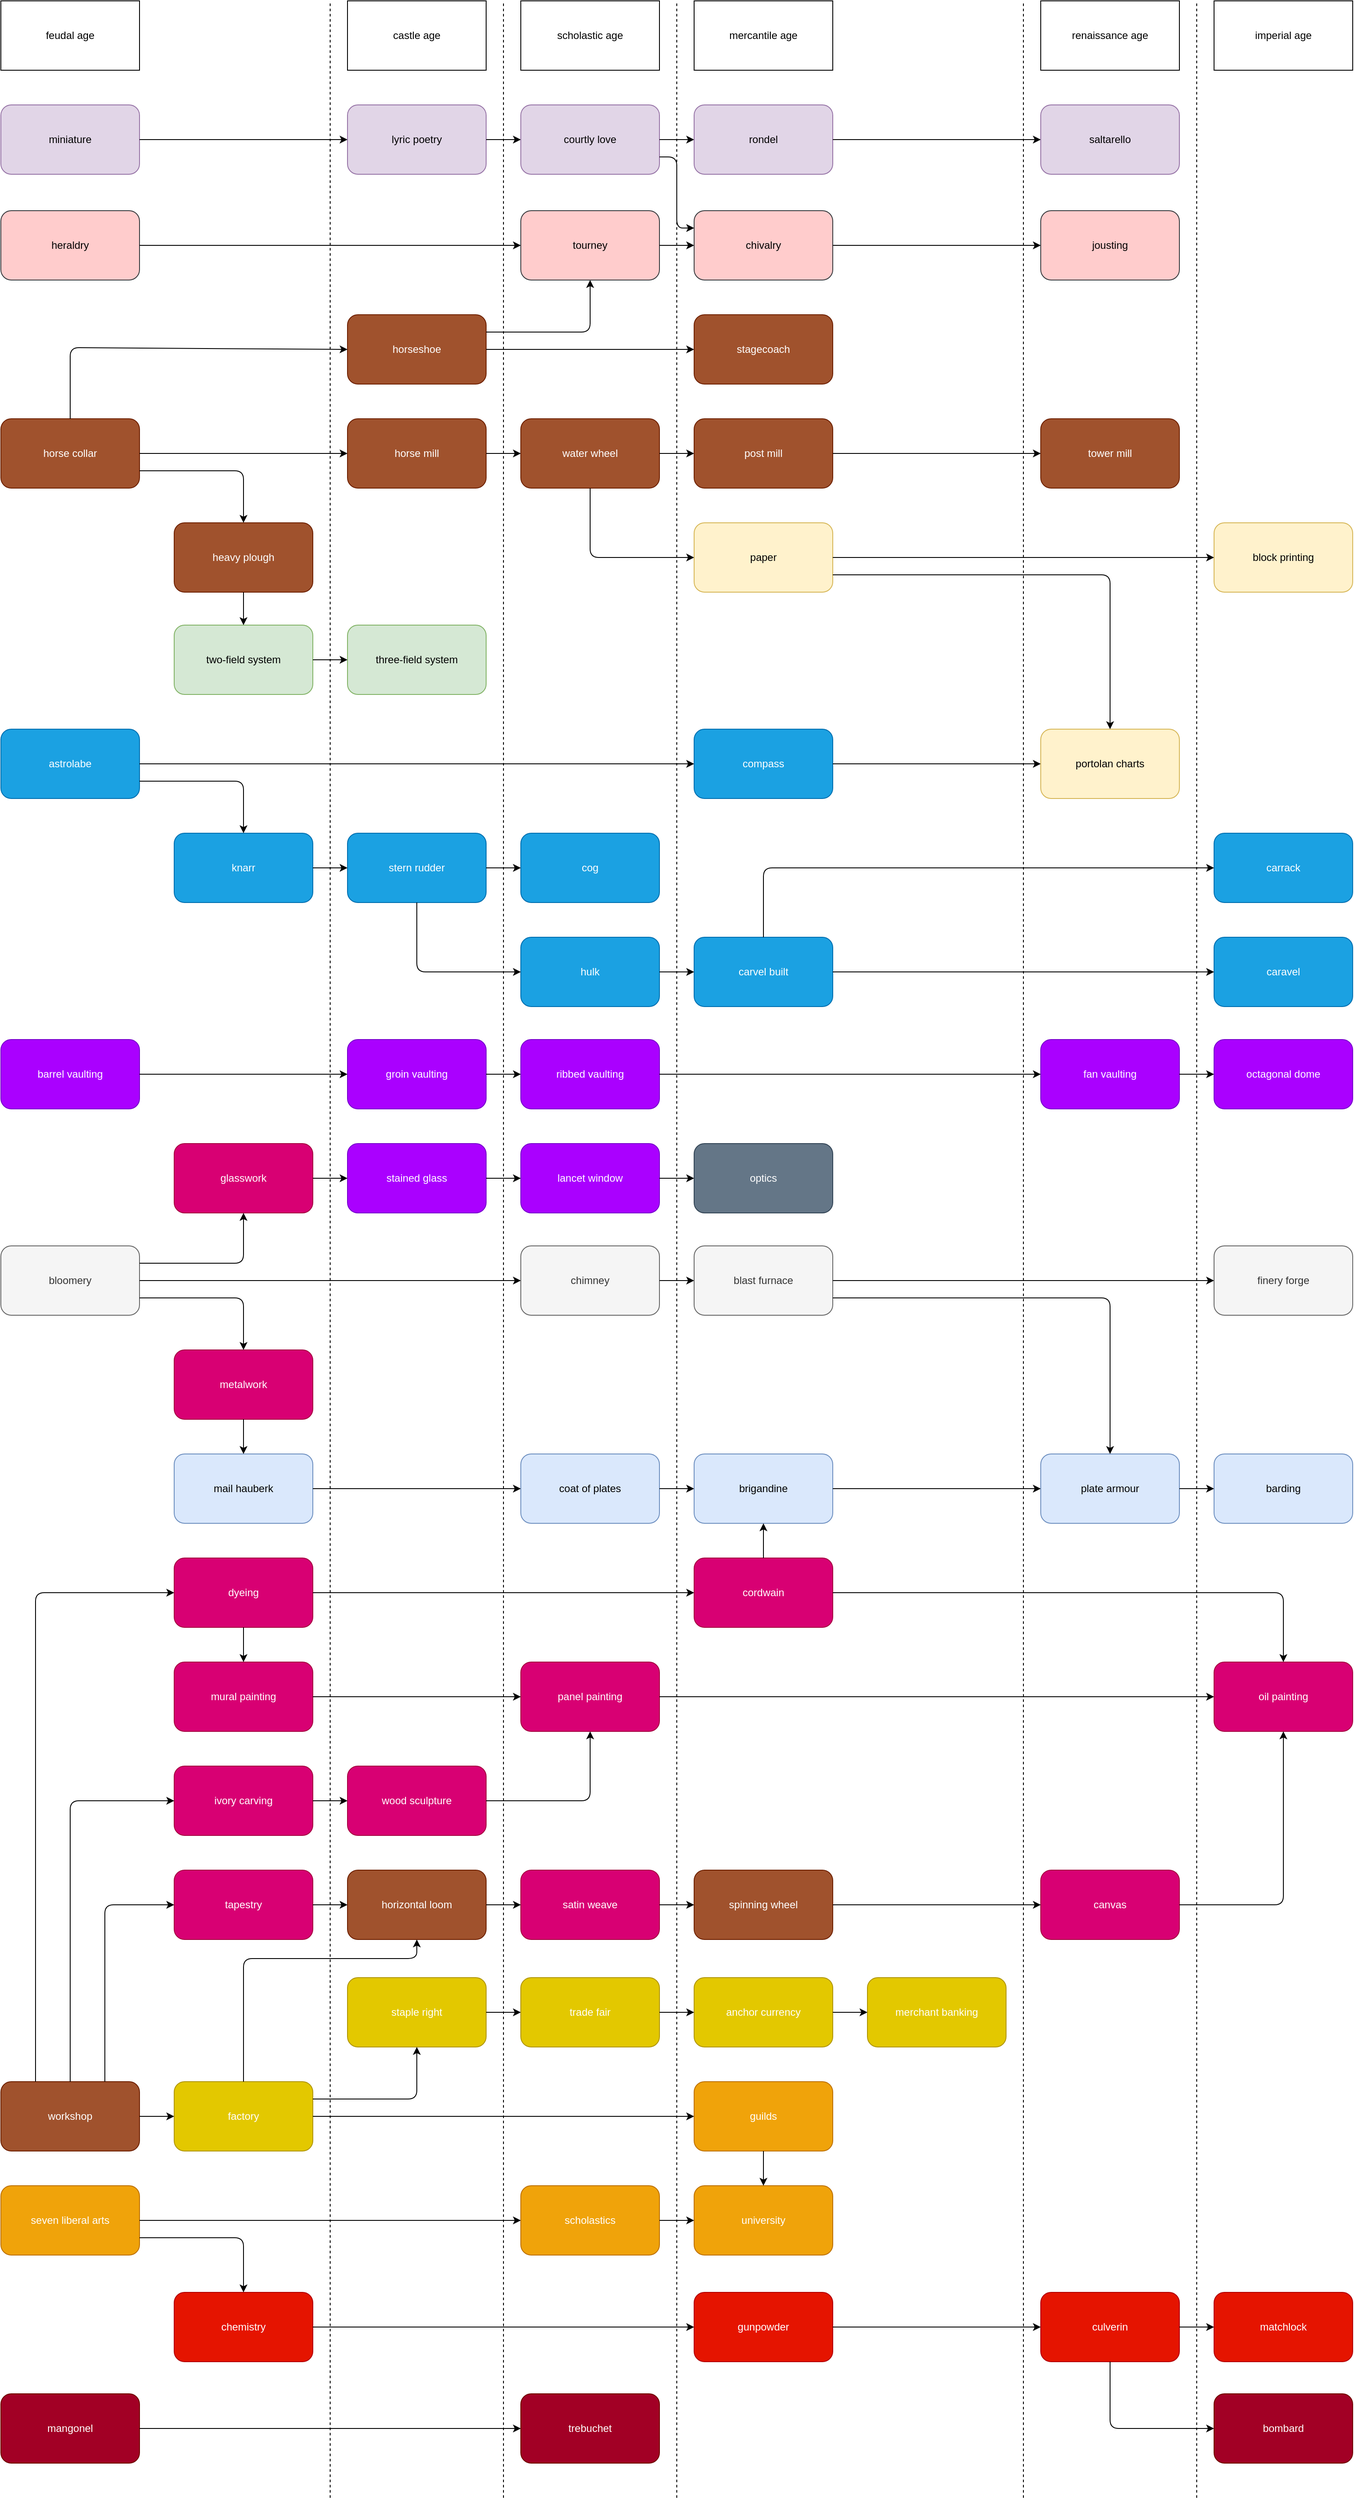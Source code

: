 <mxfile version="12.7.9" type="device"><diagram id="oLft6MuplgY4cZqa-gnh" name="Pagina-1"><mxGraphModel dx="2031" dy="1209" grid="1" gridSize="10" guides="1" tooltips="1" connect="1" arrows="1" fold="1" page="1" pageScale="1" pageWidth="827" pageHeight="1169" math="0" shadow="0"><root><mxCell id="0"/><mxCell id="1" parent="0"/><mxCell id="0_8eFzhI38emxkiz7Sxi-1" value="bloomery" style="rounded=1;whiteSpace=wrap;html=1;fillColor=#f5f5f5;strokeColor=#666666;fontColor=#333333;" parent="1" vertex="1"><mxGeometry x="40" y="1478" width="160" height="80" as="geometry"/></mxCell><mxCell id="0_8eFzhI38emxkiz7Sxi-3" value="chimney" style="rounded=1;whiteSpace=wrap;html=1;fillColor=#f5f5f5;strokeColor=#666666;fontColor=#333333;" parent="1" vertex="1"><mxGeometry x="640" y="1478" width="160" height="80" as="geometry"/></mxCell><mxCell id="0_8eFzhI38emxkiz7Sxi-4" value="blast furnace" style="rounded=1;whiteSpace=wrap;html=1;fillColor=#f5f5f5;strokeColor=#666666;fontColor=#333333;" parent="1" vertex="1"><mxGeometry x="840" y="1478" width="160" height="80" as="geometry"/></mxCell><mxCell id="0_8eFzhI38emxkiz7Sxi-5" value="mail hauberk&lt;br&gt;" style="rounded=1;whiteSpace=wrap;html=1;fillColor=#dae8fc;strokeColor=#6c8ebf;" parent="1" vertex="1"><mxGeometry x="240" y="1718" width="160" height="80" as="geometry"/></mxCell><mxCell id="0_8eFzhI38emxkiz7Sxi-7" value="coat of plates" style="rounded=1;whiteSpace=wrap;html=1;fillColor=#dae8fc;strokeColor=#6c8ebf;" parent="1" vertex="1"><mxGeometry x="640" y="1718" width="160" height="80" as="geometry"/></mxCell><mxCell id="0_8eFzhI38emxkiz7Sxi-8" value="brigandine" style="rounded=1;whiteSpace=wrap;html=1;fillColor=#dae8fc;strokeColor=#6c8ebf;" parent="1" vertex="1"><mxGeometry x="840" y="1718" width="160" height="80" as="geometry"/></mxCell><mxCell id="0_8eFzhI38emxkiz7Sxi-9" value="plate armour" style="rounded=1;whiteSpace=wrap;html=1;fillColor=#dae8fc;strokeColor=#6c8ebf;" parent="1" vertex="1"><mxGeometry x="1240" y="1718" width="160" height="80" as="geometry"/></mxCell><mxCell id="0_8eFzhI38emxkiz7Sxi-10" value="barding" style="rounded=1;whiteSpace=wrap;html=1;fillColor=#dae8fc;strokeColor=#6c8ebf;" parent="1" vertex="1"><mxGeometry x="1440" y="1718" width="160" height="80" as="geometry"/></mxCell><mxCell id="0_8eFzhI38emxkiz7Sxi-12" value="finery forge" style="rounded=1;whiteSpace=wrap;html=1;fillColor=#f5f5f5;strokeColor=#666666;fontColor=#333333;" parent="1" vertex="1"><mxGeometry x="1440" y="1478" width="160" height="80" as="geometry"/></mxCell><mxCell id="0_8eFzhI38emxkiz7Sxi-13" value="heavy plough" style="rounded=1;whiteSpace=wrap;html=1;fillColor=#a0522d;strokeColor=#6D1F00;fontColor=#ffffff;" parent="1" vertex="1"><mxGeometry x="240" y="644" width="160" height="80" as="geometry"/></mxCell><mxCell id="0_8eFzhI38emxkiz7Sxi-17" value="two-field system" style="rounded=1;whiteSpace=wrap;html=1;fillColor=#d5e8d4;strokeColor=#82b366;" parent="1" vertex="1"><mxGeometry x="240" y="762" width="160" height="80" as="geometry"/></mxCell><mxCell id="0_8eFzhI38emxkiz7Sxi-19" value="three-field system" style="rounded=1;whiteSpace=wrap;html=1;fillColor=#d5e8d4;strokeColor=#82b366;" parent="1" vertex="1"><mxGeometry x="440" y="762" width="160" height="80" as="geometry"/></mxCell><mxCell id="0_8eFzhI38emxkiz7Sxi-27" value="tourney" style="rounded=1;whiteSpace=wrap;html=1;fillColor=#ffcccc;strokeColor=#36393d;" parent="1" vertex="1"><mxGeometry x="640" y="284" width="160" height="80" as="geometry"/></mxCell><mxCell id="0_8eFzhI38emxkiz7Sxi-28" value="chivalry" style="rounded=1;whiteSpace=wrap;html=1;fillColor=#ffcccc;strokeColor=#36393d;" parent="1" vertex="1"><mxGeometry x="840" y="284" width="160" height="80" as="geometry"/></mxCell><mxCell id="0_8eFzhI38emxkiz7Sxi-29" value="horse collar" style="rounded=1;whiteSpace=wrap;html=1;fillColor=#a0522d;strokeColor=#6D1F00;fontColor=#ffffff;" parent="1" vertex="1"><mxGeometry x="40" y="524" width="160" height="80" as="geometry"/></mxCell><mxCell id="0_8eFzhI38emxkiz7Sxi-30" value="horseshoe" style="rounded=1;whiteSpace=wrap;html=1;fillColor=#a0522d;strokeColor=#6D1F00;fontColor=#ffffff;" parent="1" vertex="1"><mxGeometry x="440" y="404" width="160" height="80" as="geometry"/></mxCell><mxCell id="0_8eFzhI38emxkiz7Sxi-32" value="stagecoach" style="rounded=1;whiteSpace=wrap;html=1;fillColor=#a0522d;strokeColor=#6D1F00;fontColor=#ffffff;" parent="1" vertex="1"><mxGeometry x="840" y="404" width="160" height="80" as="geometry"/></mxCell><mxCell id="0_8eFzhI38emxkiz7Sxi-35" value="jousting" style="rounded=1;whiteSpace=wrap;html=1;fillColor=#ffcccc;strokeColor=#36393d;" parent="1" vertex="1"><mxGeometry x="1240" y="284" width="160" height="80" as="geometry"/></mxCell><mxCell id="0_8eFzhI38emxkiz7Sxi-40" value="paper" style="rounded=1;whiteSpace=wrap;html=1;fillColor=#fff2cc;strokeColor=#d6b656;" parent="1" vertex="1"><mxGeometry x="840" y="644" width="160" height="80" as="geometry"/></mxCell><mxCell id="0_8eFzhI38emxkiz7Sxi-42" value="horse mill" style="rounded=1;whiteSpace=wrap;html=1;fillColor=#a0522d;strokeColor=#6D1F00;fontColor=#ffffff;" parent="1" vertex="1"><mxGeometry x="440" y="524" width="160" height="80" as="geometry"/></mxCell><mxCell id="0_8eFzhI38emxkiz7Sxi-43" value="water wheel" style="rounded=1;whiteSpace=wrap;html=1;fillColor=#a0522d;strokeColor=#6D1F00;fontColor=#ffffff;" parent="1" vertex="1"><mxGeometry x="640" y="524" width="160" height="80" as="geometry"/></mxCell><mxCell id="0_8eFzhI38emxkiz7Sxi-44" value="post mill" style="rounded=1;whiteSpace=wrap;html=1;fillColor=#a0522d;strokeColor=#6D1F00;fontColor=#ffffff;" parent="1" vertex="1"><mxGeometry x="840" y="524" width="160" height="80" as="geometry"/></mxCell><mxCell id="0_8eFzhI38emxkiz7Sxi-45" value="tower mill" style="rounded=1;whiteSpace=wrap;html=1;fillColor=#a0522d;strokeColor=#6D1F00;fontColor=#ffffff;" parent="1" vertex="1"><mxGeometry x="1240" y="524" width="160" height="80" as="geometry"/></mxCell><mxCell id="0_8eFzhI38emxkiz7Sxi-48" value="block printing" style="rounded=1;whiteSpace=wrap;html=1;fillColor=#fff2cc;strokeColor=#d6b656;" parent="1" vertex="1"><mxGeometry x="1440" y="644" width="160" height="80" as="geometry"/></mxCell><mxCell id="0_8eFzhI38emxkiz7Sxi-49" value="knarr" style="rounded=1;whiteSpace=wrap;html=1;fillColor=#1ba1e2;strokeColor=#006EAF;fontColor=#ffffff;" parent="1" vertex="1"><mxGeometry x="240" y="1002" width="160" height="80" as="geometry"/></mxCell><mxCell id="0_8eFzhI38emxkiz7Sxi-50" value="stern rudder" style="rounded=1;whiteSpace=wrap;html=1;fillColor=#1ba1e2;strokeColor=#006EAF;fontColor=#ffffff;" parent="1" vertex="1"><mxGeometry x="440" y="1002" width="160" height="80" as="geometry"/></mxCell><mxCell id="0_8eFzhI38emxkiz7Sxi-51" value="cog" style="rounded=1;whiteSpace=wrap;html=1;fillColor=#1ba1e2;strokeColor=#006EAF;fontColor=#ffffff;" parent="1" vertex="1"><mxGeometry x="640" y="1002" width="160" height="80" as="geometry"/></mxCell><mxCell id="0_8eFzhI38emxkiz7Sxi-53" value="astrolabe" style="rounded=1;whiteSpace=wrap;html=1;fillColor=#1ba1e2;strokeColor=#006EAF;fontColor=#ffffff;" parent="1" vertex="1"><mxGeometry x="40" y="882" width="160" height="80" as="geometry"/></mxCell><mxCell id="0_8eFzhI38emxkiz7Sxi-56" value="compass" style="rounded=1;whiteSpace=wrap;html=1;fillColor=#1ba1e2;strokeColor=#006EAF;fontColor=#ffffff;" parent="1" vertex="1"><mxGeometry x="840" y="882" width="160" height="80" as="geometry"/></mxCell><mxCell id="0_8eFzhI38emxkiz7Sxi-57" value="portolan charts" style="rounded=1;whiteSpace=wrap;html=1;fillColor=#fff2cc;strokeColor=#d6b656;" parent="1" vertex="1"><mxGeometry x="1240" y="882" width="160" height="80" as="geometry"/></mxCell><mxCell id="0_8eFzhI38emxkiz7Sxi-60" value="carrack" style="rounded=1;whiteSpace=wrap;html=1;fillColor=#1ba1e2;strokeColor=#006EAF;fontColor=#ffffff;" parent="1" vertex="1"><mxGeometry x="1440" y="1002" width="160" height="80" as="geometry"/></mxCell><mxCell id="0_8eFzhI38emxkiz7Sxi-61" value="chemistry" style="rounded=1;whiteSpace=wrap;html=1;fillColor=#e51400;strokeColor=#B20000;fontColor=#ffffff;" parent="1" vertex="1"><mxGeometry x="240" y="2685" width="160" height="80" as="geometry"/></mxCell><mxCell id="0_8eFzhI38emxkiz7Sxi-64" value="gunpowder" style="rounded=1;whiteSpace=wrap;html=1;fillColor=#e51400;strokeColor=#B20000;fontColor=#ffffff;" parent="1" vertex="1"><mxGeometry x="840" y="2685" width="160" height="80" as="geometry"/></mxCell><mxCell id="0_8eFzhI38emxkiz7Sxi-67" value="hulk" style="rounded=1;whiteSpace=wrap;html=1;fillColor=#1ba1e2;strokeColor=#006EAF;fontColor=#ffffff;" parent="1" vertex="1"><mxGeometry x="640" y="1122" width="160" height="80" as="geometry"/></mxCell><mxCell id="0_8eFzhI38emxkiz7Sxi-68" value="carvel built" style="rounded=1;whiteSpace=wrap;html=1;fillColor=#1ba1e2;strokeColor=#006EAF;fontColor=#ffffff;" parent="1" vertex="1"><mxGeometry x="840" y="1122" width="160" height="80" as="geometry"/></mxCell><mxCell id="0_8eFzhI38emxkiz7Sxi-70" value="caravel" style="rounded=1;whiteSpace=wrap;html=1;fillColor=#1ba1e2;strokeColor=#006EAF;fontColor=#ffffff;" parent="1" vertex="1"><mxGeometry x="1440" y="1122" width="160" height="80" as="geometry"/></mxCell><mxCell id="0_8eFzhI38emxkiz7Sxi-71" value="culverin" style="rounded=1;whiteSpace=wrap;html=1;fillColor=#e51400;strokeColor=#B20000;fontColor=#ffffff;" parent="1" vertex="1"><mxGeometry x="1240" y="2685" width="160" height="80" as="geometry"/></mxCell><mxCell id="0_8eFzhI38emxkiz7Sxi-72" value="matchlock" style="rounded=1;whiteSpace=wrap;html=1;fillColor=#e51400;strokeColor=#B20000;fontColor=#ffffff;" parent="1" vertex="1"><mxGeometry x="1440" y="2685" width="160" height="80" as="geometry"/></mxCell><mxCell id="0_8eFzhI38emxkiz7Sxi-73" value="barrel vaulting" style="rounded=1;whiteSpace=wrap;html=1;fillColor=#aa00ff;strokeColor=#7700CC;fontColor=#ffffff;" parent="1" vertex="1"><mxGeometry x="40" y="1240" width="160" height="80" as="geometry"/></mxCell><mxCell id="0_8eFzhI38emxkiz7Sxi-74" value="groin vaulting" style="rounded=1;whiteSpace=wrap;html=1;fillColor=#aa00ff;strokeColor=#7700CC;fontColor=#ffffff;" parent="1" vertex="1"><mxGeometry x="440" y="1240" width="160" height="80" as="geometry"/></mxCell><mxCell id="0_8eFzhI38emxkiz7Sxi-75" value="ribbed vaulting" style="rounded=1;whiteSpace=wrap;html=1;fillColor=#aa00ff;strokeColor=#7700CC;fontColor=#ffffff;" parent="1" vertex="1"><mxGeometry x="640" y="1240" width="160" height="80" as="geometry"/></mxCell><mxCell id="0_8eFzhI38emxkiz7Sxi-77" value="mangonel" style="rounded=1;whiteSpace=wrap;html=1;fillColor=#a20025;strokeColor=#6F0000;fontColor=#ffffff;" parent="1" vertex="1"><mxGeometry x="40" y="2802" width="160" height="80" as="geometry"/></mxCell><mxCell id="0_8eFzhI38emxkiz7Sxi-79" value="trebuchet" style="rounded=1;whiteSpace=wrap;html=1;fillColor=#a20025;strokeColor=#6F0000;fontColor=#ffffff;" parent="1" vertex="1"><mxGeometry x="640" y="2802" width="160" height="80" as="geometry"/></mxCell><mxCell id="0_8eFzhI38emxkiz7Sxi-82" value="bombard" style="rounded=1;whiteSpace=wrap;html=1;fillColor=#a20025;strokeColor=#6F0000;fontColor=#ffffff;" parent="1" vertex="1"><mxGeometry x="1440" y="2802" width="160" height="80" as="geometry"/></mxCell><mxCell id="0_8eFzhI38emxkiz7Sxi-83" value="fan vaulting" style="rounded=1;whiteSpace=wrap;html=1;fillColor=#aa00ff;strokeColor=#7700CC;fontColor=#ffffff;" parent="1" vertex="1"><mxGeometry x="1240" y="1240" width="160" height="80" as="geometry"/></mxCell><mxCell id="0_8eFzhI38emxkiz7Sxi-84" value="octagonal dome" style="rounded=1;whiteSpace=wrap;html=1;fillColor=#aa00ff;strokeColor=#7700CC;fontColor=#ffffff;" parent="1" vertex="1"><mxGeometry x="1440" y="1240" width="160" height="80" as="geometry"/></mxCell><mxCell id="0_8eFzhI38emxkiz7Sxi-85" value="" style="endArrow=classic;html=1;entryX=0;entryY=0.5;entryDx=0;entryDy=0;" parent="1" source="0_8eFzhI38emxkiz7Sxi-4" target="0_8eFzhI38emxkiz7Sxi-12" edge="1"><mxGeometry width="50" height="50" relative="1" as="geometry"><mxPoint x="890" y="1678" as="sourcePoint"/><mxPoint x="940" y="1628" as="targetPoint"/></mxGeometry></mxCell><mxCell id="0_8eFzhI38emxkiz7Sxi-86" value="" style="endArrow=classic;html=1;entryX=0;entryY=0.5;entryDx=0;entryDy=0;exitX=1;exitY=0.5;exitDx=0;exitDy=0;" parent="1" source="0_8eFzhI38emxkiz7Sxi-3" target="0_8eFzhI38emxkiz7Sxi-4" edge="1"><mxGeometry width="50" height="50" relative="1" as="geometry"><mxPoint x="890" y="1678" as="sourcePoint"/><mxPoint x="940" y="1628" as="targetPoint"/></mxGeometry></mxCell><mxCell id="0_8eFzhI38emxkiz7Sxi-87" value="" style="endArrow=classic;html=1;entryX=0;entryY=0.5;entryDx=0;entryDy=0;exitX=1;exitY=0.5;exitDx=0;exitDy=0;" parent="1" source="0_8eFzhI38emxkiz7Sxi-1" target="0_8eFzhI38emxkiz7Sxi-3" edge="1"><mxGeometry width="50" height="50" relative="1" as="geometry"><mxPoint x="890" y="1678" as="sourcePoint"/><mxPoint x="940" y="1628" as="targetPoint"/></mxGeometry></mxCell><mxCell id="0_8eFzhI38emxkiz7Sxi-88" value="" style="endArrow=classic;html=1;entryX=0;entryY=0.5;entryDx=0;entryDy=0;exitX=1;exitY=0.5;exitDx=0;exitDy=0;" parent="1" source="0_8eFzhI38emxkiz7Sxi-5" target="0_8eFzhI38emxkiz7Sxi-7" edge="1"><mxGeometry width="50" height="50" relative="1" as="geometry"><mxPoint x="890" y="2038" as="sourcePoint"/><mxPoint x="940" y="1988" as="targetPoint"/></mxGeometry></mxCell><mxCell id="0_8eFzhI38emxkiz7Sxi-89" value="" style="endArrow=classic;html=1;entryX=0;entryY=0.5;entryDx=0;entryDy=0;exitX=1;exitY=0.5;exitDx=0;exitDy=0;" parent="1" source="0_8eFzhI38emxkiz7Sxi-7" target="0_8eFzhI38emxkiz7Sxi-8" edge="1"><mxGeometry width="50" height="50" relative="1" as="geometry"><mxPoint x="890" y="2038" as="sourcePoint"/><mxPoint x="940" y="1988" as="targetPoint"/></mxGeometry></mxCell><mxCell id="0_8eFzhI38emxkiz7Sxi-90" value="" style="endArrow=classic;html=1;entryX=0;entryY=0.5;entryDx=0;entryDy=0;exitX=1;exitY=0.5;exitDx=0;exitDy=0;" parent="1" source="0_8eFzhI38emxkiz7Sxi-8" target="0_8eFzhI38emxkiz7Sxi-9" edge="1"><mxGeometry width="50" height="50" relative="1" as="geometry"><mxPoint x="890" y="2038" as="sourcePoint"/><mxPoint x="940" y="1988" as="targetPoint"/></mxGeometry></mxCell><mxCell id="0_8eFzhI38emxkiz7Sxi-91" value="" style="endArrow=classic;html=1;entryX=0;entryY=0.5;entryDx=0;entryDy=0;exitX=1;exitY=0.5;exitDx=0;exitDy=0;" parent="1" source="0_8eFzhI38emxkiz7Sxi-9" target="0_8eFzhI38emxkiz7Sxi-10" edge="1"><mxGeometry width="50" height="50" relative="1" as="geometry"><mxPoint x="1090" y="2038" as="sourcePoint"/><mxPoint x="1140" y="1988" as="targetPoint"/></mxGeometry></mxCell><mxCell id="0_8eFzhI38emxkiz7Sxi-92" value="" style="endArrow=classic;html=1;entryX=0;entryY=0.5;entryDx=0;entryDy=0;exitX=1;exitY=0.5;exitDx=0;exitDy=0;" parent="1" source="0_8eFzhI38emxkiz7Sxi-30" target="0_8eFzhI38emxkiz7Sxi-32" edge="1"><mxGeometry width="50" height="50" relative="1" as="geometry"><mxPoint x="890" y="324" as="sourcePoint"/><mxPoint x="940" y="274" as="targetPoint"/></mxGeometry></mxCell><mxCell id="0_8eFzhI38emxkiz7Sxi-94" value="" style="endArrow=classic;html=1;entryX=0;entryY=0.5;entryDx=0;entryDy=0;exitX=1;exitY=0.5;exitDx=0;exitDy=0;" parent="1" source="0_8eFzhI38emxkiz7Sxi-17" target="0_8eFzhI38emxkiz7Sxi-19" edge="1"><mxGeometry width="50" height="50" relative="1" as="geometry"><mxPoint x="1060" y="834" as="sourcePoint"/><mxPoint x="1110" y="784" as="targetPoint"/></mxGeometry></mxCell><mxCell id="0_8eFzhI38emxkiz7Sxi-95" value="" style="endArrow=classic;html=1;entryX=0.5;entryY=0;entryDx=0;entryDy=0;exitX=0.5;exitY=1;exitDx=0;exitDy=0;" parent="1" source="0_8eFzhI38emxkiz7Sxi-13" target="0_8eFzhI38emxkiz7Sxi-17" edge="1"><mxGeometry width="50" height="50" relative="1" as="geometry"><mxPoint x="460" y="834" as="sourcePoint"/><mxPoint x="1110" y="784" as="targetPoint"/></mxGeometry></mxCell><mxCell id="0_8eFzhI38emxkiz7Sxi-97" value="" style="endArrow=classic;html=1;entryX=0;entryY=0.5;entryDx=0;entryDy=0;exitX=1;exitY=0.5;exitDx=0;exitDy=0;" parent="1" source="0_8eFzhI38emxkiz7Sxi-42" target="0_8eFzhI38emxkiz7Sxi-43" edge="1"><mxGeometry width="50" height="50" relative="1" as="geometry"><mxPoint x="890" y="424" as="sourcePoint"/><mxPoint x="940" y="374" as="targetPoint"/></mxGeometry></mxCell><mxCell id="0_8eFzhI38emxkiz7Sxi-100" value="" style="endArrow=classic;html=1;entryX=0;entryY=0.5;entryDx=0;entryDy=0;exitX=1;exitY=0.5;exitDx=0;exitDy=0;" parent="1" source="0_8eFzhI38emxkiz7Sxi-27" target="0_8eFzhI38emxkiz7Sxi-28" edge="1"><mxGeometry width="50" height="50" relative="1" as="geometry"><mxPoint x="890" y="624" as="sourcePoint"/><mxPoint x="940" y="574" as="targetPoint"/></mxGeometry></mxCell><mxCell id="0_8eFzhI38emxkiz7Sxi-101" value="" style="endArrow=classic;html=1;entryX=0;entryY=0.5;entryDx=0;entryDy=0;exitX=1;exitY=0.5;exitDx=0;exitDy=0;" parent="1" source="0_8eFzhI38emxkiz7Sxi-28" target="0_8eFzhI38emxkiz7Sxi-35" edge="1"><mxGeometry width="50" height="50" relative="1" as="geometry"><mxPoint x="890" y="624" as="sourcePoint"/><mxPoint x="940" y="574" as="targetPoint"/></mxGeometry></mxCell><mxCell id="0_8eFzhI38emxkiz7Sxi-103" value="" style="endArrow=classic;html=1;entryX=0;entryY=0.5;entryDx=0;entryDy=0;exitX=1;exitY=0.5;exitDx=0;exitDy=0;" parent="1" source="0_8eFzhI38emxkiz7Sxi-43" target="0_8eFzhI38emxkiz7Sxi-44" edge="1"><mxGeometry width="50" height="50" relative="1" as="geometry"><mxPoint x="890" y="724" as="sourcePoint"/><mxPoint x="940" y="674" as="targetPoint"/></mxGeometry></mxCell><mxCell id="0_8eFzhI38emxkiz7Sxi-104" value="" style="endArrow=classic;html=1;entryX=0;entryY=0.5;entryDx=0;entryDy=0;exitX=1;exitY=0.5;exitDx=0;exitDy=0;" parent="1" source="0_8eFzhI38emxkiz7Sxi-44" target="0_8eFzhI38emxkiz7Sxi-45" edge="1"><mxGeometry width="50" height="50" relative="1" as="geometry"><mxPoint x="890" y="724" as="sourcePoint"/><mxPoint x="940" y="674" as="targetPoint"/></mxGeometry></mxCell><mxCell id="0_8eFzhI38emxkiz7Sxi-105" value="" style="endArrow=classic;html=1;entryX=0;entryY=0.5;entryDx=0;entryDy=0;exitX=1;exitY=0.5;exitDx=0;exitDy=0;" parent="1" source="0_8eFzhI38emxkiz7Sxi-40" target="0_8eFzhI38emxkiz7Sxi-48" edge="1"><mxGeometry width="50" height="50" relative="1" as="geometry"><mxPoint x="890" y="724" as="sourcePoint"/><mxPoint x="1220" y="724" as="targetPoint"/></mxGeometry></mxCell><mxCell id="0_8eFzhI38emxkiz7Sxi-106" value="" style="endArrow=classic;html=1;entryX=0;entryY=0.5;entryDx=0;entryDy=0;exitX=0.5;exitY=1;exitDx=0;exitDy=0;" parent="1" source="0_8eFzhI38emxkiz7Sxi-43" target="0_8eFzhI38emxkiz7Sxi-40" edge="1"><mxGeometry width="50" height="50" relative="1" as="geometry"><mxPoint x="890" y="724" as="sourcePoint"/><mxPoint x="940" y="674" as="targetPoint"/><Array as="points"><mxPoint x="720" y="684"/></Array></mxGeometry></mxCell><mxCell id="0_8eFzhI38emxkiz7Sxi-107" value="" style="endArrow=classic;html=1;entryX=0;entryY=0.5;entryDx=0;entryDy=0;exitX=1;exitY=0.5;exitDx=0;exitDy=0;" parent="1" source="0_8eFzhI38emxkiz7Sxi-56" target="0_8eFzhI38emxkiz7Sxi-57" edge="1"><mxGeometry width="50" height="50" relative="1" as="geometry"><mxPoint x="890" y="842" as="sourcePoint"/><mxPoint x="940" y="792" as="targetPoint"/></mxGeometry></mxCell><mxCell id="0_8eFzhI38emxkiz7Sxi-108" value="" style="endArrow=classic;html=1;entryX=0;entryY=0.5;entryDx=0;entryDy=0;exitX=1;exitY=0.5;exitDx=0;exitDy=0;" parent="1" source="0_8eFzhI38emxkiz7Sxi-53" target="0_8eFzhI38emxkiz7Sxi-56" edge="1"><mxGeometry width="50" height="50" relative="1" as="geometry"><mxPoint x="890" y="842" as="sourcePoint"/><mxPoint x="940" y="792" as="targetPoint"/></mxGeometry></mxCell><mxCell id="0_8eFzhI38emxkiz7Sxi-109" value="" style="endArrow=classic;html=1;entryX=0;entryY=0.5;entryDx=0;entryDy=0;exitX=1;exitY=0.5;exitDx=0;exitDy=0;" parent="1" source="0_8eFzhI38emxkiz7Sxi-49" target="0_8eFzhI38emxkiz7Sxi-50" edge="1"><mxGeometry width="50" height="50" relative="1" as="geometry"><mxPoint x="890" y="1142" as="sourcePoint"/><mxPoint x="940" y="1092" as="targetPoint"/></mxGeometry></mxCell><mxCell id="0_8eFzhI38emxkiz7Sxi-110" value="" style="endArrow=classic;html=1;entryX=0;entryY=0.5;entryDx=0;entryDy=0;exitX=1;exitY=0.5;exitDx=0;exitDy=0;" parent="1" source="0_8eFzhI38emxkiz7Sxi-50" target="0_8eFzhI38emxkiz7Sxi-51" edge="1"><mxGeometry width="50" height="50" relative="1" as="geometry"><mxPoint x="890" y="1142" as="sourcePoint"/><mxPoint x="940" y="1092" as="targetPoint"/></mxGeometry></mxCell><mxCell id="0_8eFzhI38emxkiz7Sxi-111" value="" style="endArrow=classic;html=1;entryX=0;entryY=0.5;entryDx=0;entryDy=0;exitX=1;exitY=0.5;exitDx=0;exitDy=0;" parent="1" source="0_8eFzhI38emxkiz7Sxi-67" target="0_8eFzhI38emxkiz7Sxi-68" edge="1"><mxGeometry width="50" height="50" relative="1" as="geometry"><mxPoint x="890" y="1142" as="sourcePoint"/><mxPoint x="940" y="1092" as="targetPoint"/></mxGeometry></mxCell><mxCell id="0_8eFzhI38emxkiz7Sxi-112" value="" style="endArrow=classic;html=1;entryX=0;entryY=0.5;entryDx=0;entryDy=0;exitX=1;exitY=0.5;exitDx=0;exitDy=0;" parent="1" source="0_8eFzhI38emxkiz7Sxi-68" target="0_8eFzhI38emxkiz7Sxi-70" edge="1"><mxGeometry width="50" height="50" relative="1" as="geometry"><mxPoint x="890" y="1142" as="sourcePoint"/><mxPoint x="940" y="1092" as="targetPoint"/></mxGeometry></mxCell><mxCell id="0_8eFzhI38emxkiz7Sxi-113" value="" style="endArrow=classic;html=1;exitX=0.5;exitY=0;exitDx=0;exitDy=0;entryX=0;entryY=0.5;entryDx=0;entryDy=0;" parent="1" source="0_8eFzhI38emxkiz7Sxi-68" target="0_8eFzhI38emxkiz7Sxi-60" edge="1"><mxGeometry width="50" height="50" relative="1" as="geometry"><mxPoint x="890" y="1142" as="sourcePoint"/><mxPoint x="1220" y="1042" as="targetPoint"/><Array as="points"><mxPoint x="920" y="1042"/></Array></mxGeometry></mxCell><mxCell id="0_8eFzhI38emxkiz7Sxi-114" value="" style="endArrow=classic;html=1;exitX=0.5;exitY=1;exitDx=0;exitDy=0;entryX=0;entryY=0.5;entryDx=0;entryDy=0;" parent="1" source="0_8eFzhI38emxkiz7Sxi-50" target="0_8eFzhI38emxkiz7Sxi-67" edge="1"><mxGeometry width="50" height="50" relative="1" as="geometry"><mxPoint x="890" y="1142" as="sourcePoint"/><mxPoint x="940" y="1092" as="targetPoint"/><Array as="points"><mxPoint x="520" y="1162"/></Array></mxGeometry></mxCell><mxCell id="0_8eFzhI38emxkiz7Sxi-115" value="" style="endArrow=classic;html=1;entryX=0.5;entryY=0;entryDx=0;entryDy=0;exitX=1;exitY=0.75;exitDx=0;exitDy=0;" parent="1" source="0_8eFzhI38emxkiz7Sxi-40" target="0_8eFzhI38emxkiz7Sxi-57" edge="1"><mxGeometry width="50" height="50" relative="1" as="geometry"><mxPoint x="890" y="824" as="sourcePoint"/><mxPoint x="940" y="774" as="targetPoint"/><Array as="points"><mxPoint x="1320" y="704"/></Array></mxGeometry></mxCell><mxCell id="0_8eFzhI38emxkiz7Sxi-117" value="feudal age" style="rounded=0;whiteSpace=wrap;html=1;" parent="1" vertex="1"><mxGeometry x="40" y="42" width="160" height="80" as="geometry"/></mxCell><mxCell id="0_8eFzhI38emxkiz7Sxi-118" value="castle age" style="rounded=0;whiteSpace=wrap;html=1;" parent="1" vertex="1"><mxGeometry x="440" y="42" width="160" height="80" as="geometry"/></mxCell><mxCell id="0_8eFzhI38emxkiz7Sxi-119" value="scholastic age" style="rounded=0;whiteSpace=wrap;html=1;" parent="1" vertex="1"><mxGeometry x="640" y="42" width="160" height="80" as="geometry"/></mxCell><mxCell id="0_8eFzhI38emxkiz7Sxi-120" value="mercantile age" style="rounded=0;whiteSpace=wrap;html=1;" parent="1" vertex="1"><mxGeometry x="840" y="42" width="160" height="80" as="geometry"/></mxCell><mxCell id="0_8eFzhI38emxkiz7Sxi-121" value="renaissance age" style="rounded=0;whiteSpace=wrap;html=1;" parent="1" vertex="1"><mxGeometry x="1240" y="42" width="160" height="80" as="geometry"/></mxCell><mxCell id="0_8eFzhI38emxkiz7Sxi-122" value="imperial age" style="rounded=0;whiteSpace=wrap;html=1;" parent="1" vertex="1"><mxGeometry x="1440" y="42" width="160" height="80" as="geometry"/></mxCell><mxCell id="0_8eFzhI38emxkiz7Sxi-123" value="glasswork" style="rounded=1;whiteSpace=wrap;html=1;fillColor=#d80073;strokeColor=#A50040;fontColor=#ffffff;" parent="1" vertex="1"><mxGeometry x="240" y="1360" width="160" height="80" as="geometry"/></mxCell><mxCell id="0_8eFzhI38emxkiz7Sxi-124" value="stained glass" style="rounded=1;whiteSpace=wrap;html=1;fillColor=#aa00ff;strokeColor=#7700CC;fontColor=#ffffff;" parent="1" vertex="1"><mxGeometry x="440" y="1360" width="160" height="80" as="geometry"/></mxCell><mxCell id="0_8eFzhI38emxkiz7Sxi-125" value="lancet window" style="rounded=1;whiteSpace=wrap;html=1;fillColor=#aa00ff;strokeColor=#7700CC;fontColor=#ffffff;" parent="1" vertex="1"><mxGeometry x="640" y="1360" width="160" height="80" as="geometry"/></mxCell><mxCell id="0_8eFzhI38emxkiz7Sxi-126" value="optics" style="rounded=1;whiteSpace=wrap;html=1;fillColor=#647687;strokeColor=#314354;fontColor=#ffffff;" parent="1" vertex="1"><mxGeometry x="840" y="1360" width="160" height="80" as="geometry"/></mxCell><mxCell id="0_8eFzhI38emxkiz7Sxi-129" value="miniature" style="rounded=1;whiteSpace=wrap;html=1;fillColor=#e1d5e7;strokeColor=#9673a6;" parent="1" vertex="1"><mxGeometry x="40" y="162" width="160" height="80" as="geometry"/></mxCell><mxCell id="0_8eFzhI38emxkiz7Sxi-130" value="lyric poetry" style="rounded=1;whiteSpace=wrap;html=1;fillColor=#e1d5e7;strokeColor=#9673a6;" parent="1" vertex="1"><mxGeometry x="440" y="162" width="160" height="80" as="geometry"/></mxCell><mxCell id="0_8eFzhI38emxkiz7Sxi-131" value="courtly love" style="rounded=1;whiteSpace=wrap;html=1;fillColor=#e1d5e7;strokeColor=#9673a6;" parent="1" vertex="1"><mxGeometry x="640" y="162" width="160" height="80" as="geometry"/></mxCell><mxCell id="0_8eFzhI38emxkiz7Sxi-132" value="rondel" style="rounded=1;whiteSpace=wrap;html=1;fillColor=#e1d5e7;strokeColor=#9673a6;" parent="1" vertex="1"><mxGeometry x="840" y="162" width="160" height="80" as="geometry"/></mxCell><mxCell id="0_8eFzhI38emxkiz7Sxi-133" value="metalwork" style="rounded=1;whiteSpace=wrap;html=1;fillColor=#d80073;strokeColor=#A50040;fontColor=#ffffff;" parent="1" vertex="1"><mxGeometry x="240" y="1598" width="160" height="80" as="geometry"/></mxCell><mxCell id="0_8eFzhI38emxkiz7Sxi-139" value="saltarello" style="rounded=1;whiteSpace=wrap;html=1;fillColor=#e1d5e7;strokeColor=#9673a6;" parent="1" vertex="1"><mxGeometry x="1240" y="162" width="160" height="80" as="geometry"/></mxCell><mxCell id="0_8eFzhI38emxkiz7Sxi-141" value="ivory carving" style="rounded=1;whiteSpace=wrap;html=1;fillColor=#d80073;strokeColor=#A50040;fontColor=#ffffff;" parent="1" vertex="1"><mxGeometry x="240" y="2078" width="160" height="80" as="geometry"/></mxCell><mxCell id="0_8eFzhI38emxkiz7Sxi-142" value="wood sculpture" style="rounded=1;whiteSpace=wrap;html=1;fillColor=#d80073;strokeColor=#A50040;fontColor=#ffffff;" parent="1" vertex="1"><mxGeometry x="440" y="2078" width="160" height="80" as="geometry"/></mxCell><mxCell id="0_8eFzhI38emxkiz7Sxi-147" value="tapestry" style="rounded=1;whiteSpace=wrap;html=1;fillColor=#d80073;strokeColor=#A50040;fontColor=#ffffff;" parent="1" vertex="1"><mxGeometry x="240" y="2198" width="160" height="80" as="geometry"/></mxCell><mxCell id="0_8eFzhI38emxkiz7Sxi-148" value="horizontal loom" style="rounded=1;whiteSpace=wrap;html=1;fillColor=#a0522d;strokeColor=#6D1F00;fontColor=#ffffff;" parent="1" vertex="1"><mxGeometry x="440" y="2198" width="160" height="80" as="geometry"/></mxCell><mxCell id="0_8eFzhI38emxkiz7Sxi-149" value="satin weave" style="rounded=1;whiteSpace=wrap;html=1;fillColor=#d80073;strokeColor=#A50040;fontColor=#ffffff;" parent="1" vertex="1"><mxGeometry x="640" y="2198" width="160" height="80" as="geometry"/></mxCell><mxCell id="0_8eFzhI38emxkiz7Sxi-150" value="spinning wheel" style="rounded=1;whiteSpace=wrap;html=1;fillColor=#a0522d;strokeColor=#6D1F00;fontColor=#ffffff;" parent="1" vertex="1"><mxGeometry x="840" y="2198" width="160" height="80" as="geometry"/></mxCell><mxCell id="0_8eFzhI38emxkiz7Sxi-151" value="mural painting" style="rounded=1;whiteSpace=wrap;html=1;fillColor=#d80073;strokeColor=#A50040;fontColor=#ffffff;" parent="1" vertex="1"><mxGeometry x="240" y="1958" width="160" height="80" as="geometry"/></mxCell><mxCell id="0_8eFzhI38emxkiz7Sxi-153" value="panel painting" style="rounded=1;whiteSpace=wrap;html=1;fillColor=#d80073;strokeColor=#A50040;fontColor=#ffffff;" parent="1" vertex="1"><mxGeometry x="640" y="1958" width="160" height="80" as="geometry"/></mxCell><mxCell id="0_8eFzhI38emxkiz7Sxi-155" value="cordwain" style="rounded=1;whiteSpace=wrap;html=1;fillColor=#d80073;strokeColor=#A50040;fontColor=#ffffff;" parent="1" vertex="1"><mxGeometry x="840" y="1838" width="160" height="80" as="geometry"/></mxCell><mxCell id="0_8eFzhI38emxkiz7Sxi-156" value="oil painting" style="rounded=1;whiteSpace=wrap;html=1;fillColor=#d80073;strokeColor=#A50040;fontColor=#ffffff;" parent="1" vertex="1"><mxGeometry x="1440" y="1958" width="160" height="80" as="geometry"/></mxCell><mxCell id="0_8eFzhI38emxkiz7Sxi-157" value="canvas" style="rounded=1;whiteSpace=wrap;html=1;fillColor=#d80073;strokeColor=#A50040;fontColor=#ffffff;" parent="1" vertex="1"><mxGeometry x="1240" y="2198" width="160" height="80" as="geometry"/></mxCell><mxCell id="0_8eFzhI38emxkiz7Sxi-159" value="" style="endArrow=classic;html=1;entryX=0;entryY=0.5;entryDx=0;entryDy=0;exitX=1;exitY=0.5;exitDx=0;exitDy=0;" parent="1" source="0_8eFzhI38emxkiz7Sxi-61" target="0_8eFzhI38emxkiz7Sxi-64" edge="1"><mxGeometry width="50" height="50" relative="1" as="geometry"><mxPoint x="810" y="2885" as="sourcePoint"/><mxPoint x="860" y="2835" as="targetPoint"/></mxGeometry></mxCell><mxCell id="0_8eFzhI38emxkiz7Sxi-160" value="" style="endArrow=classic;html=1;entryX=0;entryY=0.5;entryDx=0;entryDy=0;exitX=1;exitY=0.5;exitDx=0;exitDy=0;" parent="1" source="0_8eFzhI38emxkiz7Sxi-77" target="0_8eFzhI38emxkiz7Sxi-79" edge="1"><mxGeometry width="50" height="50" relative="1" as="geometry"><mxPoint x="810" y="3122" as="sourcePoint"/><mxPoint x="860" y="3072" as="targetPoint"/></mxGeometry></mxCell><mxCell id="0_8eFzhI38emxkiz7Sxi-161" value="" style="endArrow=classic;html=1;entryX=0;entryY=0.5;entryDx=0;entryDy=0;exitX=1;exitY=0.5;exitDx=0;exitDy=0;" parent="1" source="0_8eFzhI38emxkiz7Sxi-64" target="0_8eFzhI38emxkiz7Sxi-71" edge="1"><mxGeometry width="50" height="50" relative="1" as="geometry"><mxPoint x="810" y="2885" as="sourcePoint"/><mxPoint x="860" y="2835" as="targetPoint"/></mxGeometry></mxCell><mxCell id="0_8eFzhI38emxkiz7Sxi-162" value="" style="endArrow=classic;html=1;entryX=0;entryY=0.5;entryDx=0;entryDy=0;exitX=1;exitY=0.5;exitDx=0;exitDy=0;" parent="1" source="0_8eFzhI38emxkiz7Sxi-71" target="0_8eFzhI38emxkiz7Sxi-72" edge="1"><mxGeometry width="50" height="50" relative="1" as="geometry"><mxPoint x="1010" y="2885" as="sourcePoint"/><mxPoint x="1060" y="2835" as="targetPoint"/></mxGeometry></mxCell><mxCell id="0_8eFzhI38emxkiz7Sxi-164" value="" style="endArrow=classic;html=1;entryX=0;entryY=0.5;entryDx=0;entryDy=0;exitX=1;exitY=0.5;exitDx=0;exitDy=0;" parent="1" source="0_8eFzhI38emxkiz7Sxi-83" target="0_8eFzhI38emxkiz7Sxi-84" edge="1"><mxGeometry width="50" height="50" relative="1" as="geometry"><mxPoint x="1010" y="1400" as="sourcePoint"/><mxPoint x="1060" y="1350" as="targetPoint"/></mxGeometry></mxCell><mxCell id="0_8eFzhI38emxkiz7Sxi-165" value="" style="endArrow=classic;html=1;entryX=0;entryY=0.5;entryDx=0;entryDy=0;exitX=1;exitY=0.5;exitDx=0;exitDy=0;" parent="1" source="0_8eFzhI38emxkiz7Sxi-75" target="0_8eFzhI38emxkiz7Sxi-83" edge="1"><mxGeometry width="50" height="50" relative="1" as="geometry"><mxPoint x="810" y="1400" as="sourcePoint"/><mxPoint x="1020" y="1290" as="targetPoint"/></mxGeometry></mxCell><mxCell id="0_8eFzhI38emxkiz7Sxi-166" value="" style="endArrow=classic;html=1;entryX=0;entryY=0.5;entryDx=0;entryDy=0;exitX=1;exitY=0.5;exitDx=0;exitDy=0;" parent="1" source="0_8eFzhI38emxkiz7Sxi-74" target="0_8eFzhI38emxkiz7Sxi-75" edge="1"><mxGeometry width="50" height="50" relative="1" as="geometry"><mxPoint x="810" y="1400" as="sourcePoint"/><mxPoint x="860" y="1350" as="targetPoint"/></mxGeometry></mxCell><mxCell id="0_8eFzhI38emxkiz7Sxi-168" value="" style="endArrow=classic;html=1;entryX=0;entryY=0.5;entryDx=0;entryDy=0;exitX=1;exitY=0.5;exitDx=0;exitDy=0;" parent="1" source="0_8eFzhI38emxkiz7Sxi-73" target="0_8eFzhI38emxkiz7Sxi-74" edge="1"><mxGeometry width="50" height="50" relative="1" as="geometry"><mxPoint x="810" y="1400" as="sourcePoint"/><mxPoint x="860" y="1350" as="targetPoint"/></mxGeometry></mxCell><mxCell id="0_8eFzhI38emxkiz7Sxi-169" value="" style="endArrow=classic;html=1;entryX=0;entryY=0.5;entryDx=0;entryDy=0;exitX=1;exitY=0.5;exitDx=0;exitDy=0;" parent="1" source="0_8eFzhI38emxkiz7Sxi-125" target="0_8eFzhI38emxkiz7Sxi-126" edge="1"><mxGeometry width="50" height="50" relative="1" as="geometry"><mxPoint x="810" y="1600" as="sourcePoint"/><mxPoint x="860" y="1550" as="targetPoint"/></mxGeometry></mxCell><mxCell id="0_8eFzhI38emxkiz7Sxi-170" value="" style="endArrow=classic;html=1;entryX=0;entryY=0.5;entryDx=0;entryDy=0;exitX=1;exitY=0.5;exitDx=0;exitDy=0;" parent="1" source="0_8eFzhI38emxkiz7Sxi-124" target="0_8eFzhI38emxkiz7Sxi-125" edge="1"><mxGeometry width="50" height="50" relative="1" as="geometry"><mxPoint x="810" y="1600" as="sourcePoint"/><mxPoint x="860" y="1550" as="targetPoint"/></mxGeometry></mxCell><mxCell id="0_8eFzhI38emxkiz7Sxi-171" value="" style="endArrow=classic;html=1;entryX=0;entryY=0.5;entryDx=0;entryDy=0;exitX=1;exitY=0.5;exitDx=0;exitDy=0;" parent="1" source="0_8eFzhI38emxkiz7Sxi-123" target="0_8eFzhI38emxkiz7Sxi-124" edge="1"><mxGeometry width="50" height="50" relative="1" as="geometry"><mxPoint x="810" y="1600" as="sourcePoint"/><mxPoint x="860" y="1550" as="targetPoint"/></mxGeometry></mxCell><mxCell id="0_8eFzhI38emxkiz7Sxi-172" value="" style="endArrow=classic;html=1;entryX=0;entryY=0.5;entryDx=0;entryDy=0;exitX=1;exitY=0.5;exitDx=0;exitDy=0;" parent="1" source="0_8eFzhI38emxkiz7Sxi-132" target="0_8eFzhI38emxkiz7Sxi-139" edge="1"><mxGeometry width="50" height="50" relative="1" as="geometry"><mxPoint x="810" y="262" as="sourcePoint"/><mxPoint x="860" y="212" as="targetPoint"/></mxGeometry></mxCell><mxCell id="0_8eFzhI38emxkiz7Sxi-173" value="" style="endArrow=classic;html=1;entryX=0;entryY=0.5;entryDx=0;entryDy=0;exitX=1;exitY=0.5;exitDx=0;exitDy=0;" parent="1" source="0_8eFzhI38emxkiz7Sxi-131" target="0_8eFzhI38emxkiz7Sxi-132" edge="1"><mxGeometry width="50" height="50" relative="1" as="geometry"><mxPoint x="810" y="262" as="sourcePoint"/><mxPoint x="860" y="212" as="targetPoint"/></mxGeometry></mxCell><mxCell id="0_8eFzhI38emxkiz7Sxi-174" value="" style="endArrow=classic;html=1;entryX=0;entryY=0.5;entryDx=0;entryDy=0;exitX=1;exitY=0.5;exitDx=0;exitDy=0;" parent="1" source="0_8eFzhI38emxkiz7Sxi-130" target="0_8eFzhI38emxkiz7Sxi-131" edge="1"><mxGeometry width="50" height="50" relative="1" as="geometry"><mxPoint x="810" y="262" as="sourcePoint"/><mxPoint x="860" y="212" as="targetPoint"/></mxGeometry></mxCell><mxCell id="0_8eFzhI38emxkiz7Sxi-175" value="" style="endArrow=classic;html=1;entryX=0;entryY=0.5;entryDx=0;entryDy=0;exitX=1;exitY=0.5;exitDx=0;exitDy=0;" parent="1" source="0_8eFzhI38emxkiz7Sxi-129" target="0_8eFzhI38emxkiz7Sxi-130" edge="1"><mxGeometry width="50" height="50" relative="1" as="geometry"><mxPoint x="810" y="262" as="sourcePoint"/><mxPoint x="860" y="212" as="targetPoint"/></mxGeometry></mxCell><mxCell id="0_8eFzhI38emxkiz7Sxi-176" value="seven liberal arts" style="rounded=1;whiteSpace=wrap;html=1;fillColor=#f0a30a;strokeColor=#BD7000;fontColor=#ffffff;" parent="1" vertex="1"><mxGeometry x="40" y="2562" width="160" height="80" as="geometry"/></mxCell><mxCell id="0_8eFzhI38emxkiz7Sxi-178" value="university" style="rounded=1;whiteSpace=wrap;html=1;fillColor=#f0a30a;strokeColor=#BD7000;fontColor=#ffffff;" parent="1" vertex="1"><mxGeometry x="840" y="2562" width="160" height="80" as="geometry"/></mxCell><mxCell id="0_8eFzhI38emxkiz7Sxi-179" value="scholastics" style="rounded=1;whiteSpace=wrap;html=1;fillColor=#f0a30a;strokeColor=#BD7000;fontColor=#ffffff;" parent="1" vertex="1"><mxGeometry x="640" y="2562" width="160" height="80" as="geometry"/></mxCell><mxCell id="0_8eFzhI38emxkiz7Sxi-183" value="factory" style="rounded=1;whiteSpace=wrap;html=1;fillColor=#e3c800;strokeColor=#B09500;fontColor=#ffffff;" parent="1" vertex="1"><mxGeometry x="240" y="2442" width="160" height="80" as="geometry"/></mxCell><mxCell id="0_8eFzhI38emxkiz7Sxi-184" value="guilds" style="rounded=1;whiteSpace=wrap;html=1;fillColor=#f0a30a;strokeColor=#BD7000;fontColor=#ffffff;" parent="1" vertex="1"><mxGeometry x="840" y="2442" width="160" height="80" as="geometry"/></mxCell><mxCell id="0_8eFzhI38emxkiz7Sxi-188" value="staple right" style="rounded=1;whiteSpace=wrap;html=1;fillColor=#e3c800;strokeColor=#B09500;fontColor=#ffffff;" parent="1" vertex="1"><mxGeometry x="440" y="2322" width="160" height="80" as="geometry"/></mxCell><mxCell id="0_8eFzhI38emxkiz7Sxi-189" value="trade fair" style="rounded=1;whiteSpace=wrap;html=1;fillColor=#e3c800;strokeColor=#B09500;fontColor=#ffffff;" parent="1" vertex="1"><mxGeometry x="640" y="2322" width="160" height="80" as="geometry"/></mxCell><mxCell id="0_8eFzhI38emxkiz7Sxi-191" value="anchor currency" style="rounded=1;whiteSpace=wrap;html=1;fillColor=#e3c800;strokeColor=#B09500;fontColor=#ffffff;" parent="1" vertex="1"><mxGeometry x="840" y="2322" width="160" height="80" as="geometry"/></mxCell><mxCell id="0_8eFzhI38emxkiz7Sxi-192" value="merchant banking" style="rounded=1;whiteSpace=wrap;html=1;fillColor=#e3c800;strokeColor=#B09500;fontColor=#ffffff;" parent="1" vertex="1"><mxGeometry x="1040" y="2322" width="160" height="80" as="geometry"/></mxCell><mxCell id="0_8eFzhI38emxkiz7Sxi-194" value="" style="endArrow=classic;html=1;entryX=0;entryY=0.5;entryDx=0;entryDy=0;exitX=1;exitY=0.5;exitDx=0;exitDy=0;" parent="1" source="0_8eFzhI38emxkiz7Sxi-150" target="0_8eFzhI38emxkiz7Sxi-157" edge="1"><mxGeometry width="50" height="50" relative="1" as="geometry"><mxPoint x="810" y="2238" as="sourcePoint"/><mxPoint x="860" y="2188" as="targetPoint"/></mxGeometry></mxCell><mxCell id="0_8eFzhI38emxkiz7Sxi-195" value="" style="endArrow=classic;html=1;entryX=0;entryY=0.5;entryDx=0;entryDy=0;exitX=1;exitY=0.5;exitDx=0;exitDy=0;" parent="1" source="0_8eFzhI38emxkiz7Sxi-149" target="0_8eFzhI38emxkiz7Sxi-150" edge="1"><mxGeometry width="50" height="50" relative="1" as="geometry"><mxPoint x="810" y="2238" as="sourcePoint"/><mxPoint x="860" y="2188" as="targetPoint"/></mxGeometry></mxCell><mxCell id="0_8eFzhI38emxkiz7Sxi-196" value="" style="endArrow=classic;html=1;entryX=0;entryY=0.5;entryDx=0;entryDy=0;exitX=1;exitY=0.5;exitDx=0;exitDy=0;" parent="1" source="0_8eFzhI38emxkiz7Sxi-148" target="0_8eFzhI38emxkiz7Sxi-149" edge="1"><mxGeometry width="50" height="50" relative="1" as="geometry"><mxPoint x="810" y="2238" as="sourcePoint"/><mxPoint x="860" y="2188" as="targetPoint"/></mxGeometry></mxCell><mxCell id="0_8eFzhI38emxkiz7Sxi-197" value="" style="endArrow=classic;html=1;entryX=0;entryY=0.5;entryDx=0;entryDy=0;exitX=1;exitY=0.5;exitDx=0;exitDy=0;" parent="1" source="0_8eFzhI38emxkiz7Sxi-147" target="0_8eFzhI38emxkiz7Sxi-148" edge="1"><mxGeometry width="50" height="50" relative="1" as="geometry"><mxPoint x="810" y="2238" as="sourcePoint"/><mxPoint x="860" y="2188" as="targetPoint"/></mxGeometry></mxCell><mxCell id="0_8eFzhI38emxkiz7Sxi-198" value="" style="endArrow=classic;html=1;entryX=0;entryY=0.5;entryDx=0;entryDy=0;exitX=1;exitY=0.5;exitDx=0;exitDy=0;" parent="1" source="0_8eFzhI38emxkiz7Sxi-151" target="0_8eFzhI38emxkiz7Sxi-153" edge="1"><mxGeometry width="50" height="50" relative="1" as="geometry"><mxPoint x="810" y="2118" as="sourcePoint"/><mxPoint x="860" y="2068" as="targetPoint"/></mxGeometry></mxCell><mxCell id="0_8eFzhI38emxkiz7Sxi-199" value="" style="endArrow=classic;html=1;exitX=1;exitY=0.5;exitDx=0;exitDy=0;entryX=0;entryY=0.5;entryDx=0;entryDy=0;" parent="1" source="0_8eFzhI38emxkiz7Sxi-153" target="0_8eFzhI38emxkiz7Sxi-156" edge="1"><mxGeometry width="50" height="50" relative="1" as="geometry"><mxPoint x="810" y="2118" as="sourcePoint"/><mxPoint x="1010" y="1998" as="targetPoint"/></mxGeometry></mxCell><mxCell id="0_8eFzhI38emxkiz7Sxi-200" value="" style="endArrow=classic;html=1;entryX=0.5;entryY=0;entryDx=0;entryDy=0;exitX=1;exitY=0.5;exitDx=0;exitDy=0;" parent="1" source="0_8eFzhI38emxkiz7Sxi-155" target="0_8eFzhI38emxkiz7Sxi-156" edge="1"><mxGeometry width="50" height="50" relative="1" as="geometry"><mxPoint x="810" y="2118" as="sourcePoint"/><mxPoint x="860" y="2068" as="targetPoint"/><Array as="points"><mxPoint x="1520" y="1878"/></Array></mxGeometry></mxCell><mxCell id="0_8eFzhI38emxkiz7Sxi-201" value="" style="endArrow=classic;html=1;entryX=0.5;entryY=1;entryDx=0;entryDy=0;exitX=1;exitY=0.5;exitDx=0;exitDy=0;" parent="1" source="0_8eFzhI38emxkiz7Sxi-157" target="0_8eFzhI38emxkiz7Sxi-156" edge="1"><mxGeometry width="50" height="50" relative="1" as="geometry"><mxPoint x="1010" y="2118" as="sourcePoint"/><mxPoint x="1060" y="2068" as="targetPoint"/><Array as="points"><mxPoint x="1520" y="2238"/></Array></mxGeometry></mxCell><mxCell id="0_8eFzhI38emxkiz7Sxi-202" value="" style="endArrow=classic;html=1;entryX=0;entryY=0.5;entryDx=0;entryDy=0;exitX=1;exitY=0.5;exitDx=0;exitDy=0;" parent="1" source="0_8eFzhI38emxkiz7Sxi-141" target="0_8eFzhI38emxkiz7Sxi-142" edge="1"><mxGeometry width="50" height="50" relative="1" as="geometry"><mxPoint x="810" y="2358" as="sourcePoint"/><mxPoint x="860" y="2308" as="targetPoint"/></mxGeometry></mxCell><mxCell id="0_8eFzhI38emxkiz7Sxi-204" value="" style="endArrow=classic;html=1;entryX=0;entryY=0.5;entryDx=0;entryDy=0;exitX=1;exitY=0.5;exitDx=0;exitDy=0;" parent="1" source="0_8eFzhI38emxkiz7Sxi-183" target="0_8eFzhI38emxkiz7Sxi-184" edge="1"><mxGeometry width="50" height="50" relative="1" as="geometry"><mxPoint x="810" y="2542" as="sourcePoint"/><mxPoint x="860" y="2492" as="targetPoint"/></mxGeometry></mxCell><mxCell id="0_8eFzhI38emxkiz7Sxi-208" value="" style="endArrow=classic;html=1;entryX=0;entryY=0.5;entryDx=0;entryDy=0;exitX=1;exitY=0.5;exitDx=0;exitDy=0;" parent="1" source="0_8eFzhI38emxkiz7Sxi-179" target="0_8eFzhI38emxkiz7Sxi-178" edge="1"><mxGeometry width="50" height="50" relative="1" as="geometry"><mxPoint x="810" y="2782" as="sourcePoint"/><mxPoint x="860" y="2732" as="targetPoint"/></mxGeometry></mxCell><mxCell id="0_8eFzhI38emxkiz7Sxi-209" value="" style="endArrow=classic;html=1;entryX=0;entryY=0.5;entryDx=0;entryDy=0;exitX=1;exitY=0.5;exitDx=0;exitDy=0;" parent="1" source="0_8eFzhI38emxkiz7Sxi-176" target="0_8eFzhI38emxkiz7Sxi-179" edge="1"><mxGeometry width="50" height="50" relative="1" as="geometry"><mxPoint x="810" y="2782" as="sourcePoint"/><mxPoint x="860" y="2732" as="targetPoint"/></mxGeometry></mxCell><mxCell id="0_8eFzhI38emxkiz7Sxi-211" value="heraldry" style="rounded=1;whiteSpace=wrap;html=1;fillColor=#ffcccc;strokeColor=#36393d;" parent="1" vertex="1"><mxGeometry x="40" y="284" width="160" height="80" as="geometry"/></mxCell><mxCell id="0_8eFzhI38emxkiz7Sxi-212" value="" style="endArrow=classic;html=1;entryX=0;entryY=0.5;entryDx=0;entryDy=0;exitX=1;exitY=0.5;exitDx=0;exitDy=0;" parent="1" source="0_8eFzhI38emxkiz7Sxi-211" target="0_8eFzhI38emxkiz7Sxi-27" edge="1"><mxGeometry width="50" height="50" relative="1" as="geometry"><mxPoint x="810" y="724" as="sourcePoint"/><mxPoint x="860" y="674" as="targetPoint"/></mxGeometry></mxCell><mxCell id="0_8eFzhI38emxkiz7Sxi-214" value="" style="endArrow=classic;html=1;entryX=0;entryY=0.5;entryDx=0;entryDy=0;exitX=1;exitY=0.5;exitDx=0;exitDy=0;" parent="1" source="0_8eFzhI38emxkiz7Sxi-29" target="0_8eFzhI38emxkiz7Sxi-42" edge="1"><mxGeometry width="50" height="50" relative="1" as="geometry"><mxPoint x="810" y="624" as="sourcePoint"/><mxPoint x="860" y="574" as="targetPoint"/></mxGeometry></mxCell><mxCell id="0_8eFzhI38emxkiz7Sxi-215" value="" style="endArrow=classic;html=1;exitX=1;exitY=0.75;exitDx=0;exitDy=0;entryX=0.5;entryY=0;entryDx=0;entryDy=0;" parent="1" source="0_8eFzhI38emxkiz7Sxi-29" target="0_8eFzhI38emxkiz7Sxi-13" edge="1"><mxGeometry width="50" height="50" relative="1" as="geometry"><mxPoint x="810" y="624" as="sourcePoint"/><mxPoint x="860" y="574" as="targetPoint"/><Array as="points"><mxPoint x="320" y="584"/></Array></mxGeometry></mxCell><mxCell id="0_8eFzhI38emxkiz7Sxi-216" value="" style="endArrow=classic;html=1;exitX=0.5;exitY=0;exitDx=0;exitDy=0;entryX=0;entryY=0.5;entryDx=0;entryDy=0;" parent="1" source="0_8eFzhI38emxkiz7Sxi-29" target="0_8eFzhI38emxkiz7Sxi-30" edge="1"><mxGeometry width="50" height="50" relative="1" as="geometry"><mxPoint x="810" y="524" as="sourcePoint"/><mxPoint x="860" y="474" as="targetPoint"/><Array as="points"><mxPoint x="120" y="442"/></Array></mxGeometry></mxCell><mxCell id="0_8eFzhI38emxkiz7Sxi-217" value="" style="endArrow=classic;html=1;entryX=0.5;entryY=1;entryDx=0;entryDy=0;exitX=1;exitY=0.25;exitDx=0;exitDy=0;" parent="1" source="0_8eFzhI38emxkiz7Sxi-30" target="0_8eFzhI38emxkiz7Sxi-27" edge="1"><mxGeometry width="50" height="50" relative="1" as="geometry"><mxPoint x="810" y="684" as="sourcePoint"/><mxPoint x="860" y="634" as="targetPoint"/><Array as="points"><mxPoint x="720" y="424"/></Array></mxGeometry></mxCell><mxCell id="0_8eFzhI38emxkiz7Sxi-218" value="" style="endArrow=classic;html=1;entryX=0;entryY=0.5;entryDx=0;entryDy=0;exitX=1;exitY=0.5;exitDx=0;exitDy=0;" parent="1" source="0_8eFzhI38emxkiz7Sxi-189" target="0_8eFzhI38emxkiz7Sxi-191" edge="1"><mxGeometry width="50" height="50" relative="1" as="geometry"><mxPoint x="810" y="2432" as="sourcePoint"/><mxPoint x="860" y="2382" as="targetPoint"/></mxGeometry></mxCell><mxCell id="0_8eFzhI38emxkiz7Sxi-219" value="" style="endArrow=classic;html=1;entryX=0;entryY=0.5;entryDx=0;entryDy=0;exitX=1;exitY=0.5;exitDx=0;exitDy=0;" parent="1" source="0_8eFzhI38emxkiz7Sxi-188" target="0_8eFzhI38emxkiz7Sxi-189" edge="1"><mxGeometry width="50" height="50" relative="1" as="geometry"><mxPoint x="810" y="2432" as="sourcePoint"/><mxPoint x="860" y="2382" as="targetPoint"/></mxGeometry></mxCell><mxCell id="0_8eFzhI38emxkiz7Sxi-222" value="" style="endArrow=classic;html=1;entryX=0.5;entryY=0;entryDx=0;entryDy=0;exitX=1;exitY=0.75;exitDx=0;exitDy=0;" parent="1" source="0_8eFzhI38emxkiz7Sxi-4" target="0_8eFzhI38emxkiz7Sxi-9" edge="1"><mxGeometry width="50" height="50" relative="1" as="geometry"><mxPoint x="690" y="1578" as="sourcePoint"/><mxPoint x="740" y="1528" as="targetPoint"/><Array as="points"><mxPoint x="1320" y="1538"/></Array></mxGeometry></mxCell><mxCell id="0_8eFzhI38emxkiz7Sxi-224" value="" style="endArrow=classic;html=1;entryX=0.5;entryY=0;entryDx=0;entryDy=0;exitX=0.5;exitY=1;exitDx=0;exitDy=0;" parent="1" source="0_8eFzhI38emxkiz7Sxi-133" target="0_8eFzhI38emxkiz7Sxi-5" edge="1"><mxGeometry width="50" height="50" relative="1" as="geometry"><mxPoint x="440" y="1688" as="sourcePoint"/><mxPoint x="740" y="1608" as="targetPoint"/></mxGeometry></mxCell><mxCell id="0_8eFzhI38emxkiz7Sxi-225" value="" style="endArrow=classic;html=1;entryX=0;entryY=0.25;entryDx=0;entryDy=0;exitX=1;exitY=0.75;exitDx=0;exitDy=0;" parent="1" source="0_8eFzhI38emxkiz7Sxi-131" target="0_8eFzhI38emxkiz7Sxi-28" edge="1"><mxGeometry width="50" height="50" relative="1" as="geometry"><mxPoint x="1050" y="432" as="sourcePoint"/><mxPoint x="1100" y="382" as="targetPoint"/><Array as="points"><mxPoint x="820" y="222"/><mxPoint x="820" y="304"/></Array></mxGeometry></mxCell><mxCell id="0_8eFzhI38emxkiz7Sxi-226" value="" style="endArrow=classic;html=1;exitX=1;exitY=0.75;exitDx=0;exitDy=0;entryX=0.5;entryY=0;entryDx=0;entryDy=0;" parent="1" source="0_8eFzhI38emxkiz7Sxi-1" target="0_8eFzhI38emxkiz7Sxi-133" edge="1"><mxGeometry width="50" height="50" relative="1" as="geometry"><mxPoint x="820" y="1608" as="sourcePoint"/><mxPoint x="870" y="1558" as="targetPoint"/><Array as="points"><mxPoint x="320" y="1538"/></Array></mxGeometry></mxCell><mxCell id="0_8eFzhI38emxkiz7Sxi-227" value="" style="endArrow=classic;html=1;entryX=0.5;entryY=1;entryDx=0;entryDy=0;exitX=1;exitY=0.25;exitDx=0;exitDy=0;" parent="1" source="0_8eFzhI38emxkiz7Sxi-1" target="0_8eFzhI38emxkiz7Sxi-123" edge="1"><mxGeometry width="50" height="50" relative="1" as="geometry"><mxPoint x="820" y="1728" as="sourcePoint"/><mxPoint x="870" y="1678" as="targetPoint"/><Array as="points"><mxPoint x="320" y="1498"/></Array></mxGeometry></mxCell><mxCell id="0_8eFzhI38emxkiz7Sxi-228" value="" style="endArrow=classic;html=1;entryX=0.5;entryY=1;entryDx=0;entryDy=0;exitX=0.5;exitY=0;exitDx=0;exitDy=0;" parent="1" source="0_8eFzhI38emxkiz7Sxi-155" target="0_8eFzhI38emxkiz7Sxi-8" edge="1"><mxGeometry width="50" height="50" relative="1" as="geometry"><mxPoint x="820" y="2028" as="sourcePoint"/><mxPoint x="870" y="1978" as="targetPoint"/></mxGeometry></mxCell><mxCell id="0_8eFzhI38emxkiz7Sxi-229" value="" style="endArrow=classic;html=1;exitX=1;exitY=0.5;exitDx=0;exitDy=0;entryX=0.5;entryY=1;entryDx=0;entryDy=0;" parent="1" source="0_8eFzhI38emxkiz7Sxi-142" target="0_8eFzhI38emxkiz7Sxi-153" edge="1"><mxGeometry width="50" height="50" relative="1" as="geometry"><mxPoint x="820" y="2028" as="sourcePoint"/><mxPoint x="870" y="1978" as="targetPoint"/><Array as="points"><mxPoint x="720" y="2118"/></Array></mxGeometry></mxCell><mxCell id="0_8eFzhI38emxkiz7Sxi-230" value="dyeing" style="rounded=1;whiteSpace=wrap;html=1;fillColor=#d80073;strokeColor=#A50040;fontColor=#ffffff;" parent="1" vertex="1"><mxGeometry x="240" y="1838" width="160" height="80" as="geometry"/></mxCell><mxCell id="0_8eFzhI38emxkiz7Sxi-231" value="" style="endArrow=classic;html=1;exitX=0.5;exitY=1;exitDx=0;exitDy=0;entryX=0.5;entryY=0;entryDx=0;entryDy=0;" parent="1" source="0_8eFzhI38emxkiz7Sxi-230" target="0_8eFzhI38emxkiz7Sxi-151" edge="1"><mxGeometry width="50" height="50" relative="1" as="geometry"><mxPoint x="820" y="2028" as="sourcePoint"/><mxPoint x="870" y="1978" as="targetPoint"/></mxGeometry></mxCell><mxCell id="0_8eFzhI38emxkiz7Sxi-232" value="" style="endArrow=classic;html=1;entryX=0;entryY=0.5;entryDx=0;entryDy=0;exitX=1;exitY=0.5;exitDx=0;exitDy=0;" parent="1" source="0_8eFzhI38emxkiz7Sxi-230" target="0_8eFzhI38emxkiz7Sxi-155" edge="1"><mxGeometry width="50" height="50" relative="1" as="geometry"><mxPoint x="820" y="2028" as="sourcePoint"/><mxPoint x="870" y="1978" as="targetPoint"/></mxGeometry></mxCell><mxCell id="0_8eFzhI38emxkiz7Sxi-233" value="" style="endArrow=classic;html=1;exitX=1;exitY=0.75;exitDx=0;exitDy=0;entryX=0.5;entryY=0;entryDx=0;entryDy=0;" parent="1" source="0_8eFzhI38emxkiz7Sxi-53" target="0_8eFzhI38emxkiz7Sxi-49" edge="1"><mxGeometry width="50" height="50" relative="1" as="geometry"><mxPoint x="820" y="1070" as="sourcePoint"/><mxPoint x="870" y="1020" as="targetPoint"/><Array as="points"><mxPoint x="320" y="942"/></Array></mxGeometry></mxCell><mxCell id="0_8eFzhI38emxkiz7Sxi-260" value="" style="endArrow=none;dashed=1;html=1;" parent="1" edge="1"><mxGeometry width="50" height="50" relative="1" as="geometry"><mxPoint x="420" y="2922" as="sourcePoint"/><mxPoint x="420" y="42" as="targetPoint"/></mxGeometry></mxCell><mxCell id="0_8eFzhI38emxkiz7Sxi-261" value="" style="endArrow=none;dashed=1;html=1;" parent="1" edge="1"><mxGeometry width="50" height="50" relative="1" as="geometry"><mxPoint x="620" y="2922" as="sourcePoint"/><mxPoint x="620" y="42.004" as="targetPoint"/></mxGeometry></mxCell><mxCell id="0_8eFzhI38emxkiz7Sxi-262" value="" style="endArrow=none;dashed=1;html=1;" parent="1" edge="1"><mxGeometry width="50" height="50" relative="1" as="geometry"><mxPoint x="820" y="2922" as="sourcePoint"/><mxPoint x="820" y="42.004" as="targetPoint"/></mxGeometry></mxCell><mxCell id="0_8eFzhI38emxkiz7Sxi-263" value="" style="endArrow=none;dashed=1;html=1;" parent="1" edge="1"><mxGeometry width="50" height="50" relative="1" as="geometry"><mxPoint x="1220" y="2922" as="sourcePoint"/><mxPoint x="1220" y="42" as="targetPoint"/></mxGeometry></mxCell><mxCell id="0_8eFzhI38emxkiz7Sxi-264" value="" style="endArrow=none;dashed=1;html=1;" parent="1" edge="1"><mxGeometry width="50" height="50" relative="1" as="geometry"><mxPoint x="1420" y="2922" as="sourcePoint"/><mxPoint x="1420" y="42.004" as="targetPoint"/></mxGeometry></mxCell><mxCell id="s_nG30qF_LDt8cLh8hBE-1" value="" style="endArrow=classic;html=1;entryX=0;entryY=0.5;entryDx=0;entryDy=0;exitX=1;exitY=0.5;exitDx=0;exitDy=0;" edge="1" parent="1" source="0_8eFzhI38emxkiz7Sxi-191" target="0_8eFzhI38emxkiz7Sxi-192"><mxGeometry width="50" height="50" relative="1" as="geometry"><mxPoint x="640" y="2602" as="sourcePoint"/><mxPoint x="690" y="2552" as="targetPoint"/></mxGeometry></mxCell><mxCell id="s_nG30qF_LDt8cLh8hBE-2" value="" style="endArrow=classic;html=1;entryX=0.5;entryY=1;entryDx=0;entryDy=0;exitX=1;exitY=0.25;exitDx=0;exitDy=0;" edge="1" parent="1" source="0_8eFzhI38emxkiz7Sxi-183" target="0_8eFzhI38emxkiz7Sxi-188"><mxGeometry width="50" height="50" relative="1" as="geometry"><mxPoint x="710" y="2502" as="sourcePoint"/><mxPoint x="760" y="2452" as="targetPoint"/><Array as="points"><mxPoint x="520" y="2462"/></Array></mxGeometry></mxCell><mxCell id="s_nG30qF_LDt8cLh8hBE-3" value="" style="endArrow=classic;html=1;entryX=0.5;entryY=1;entryDx=0;entryDy=0;exitX=0.5;exitY=0;exitDx=0;exitDy=0;" edge="1" parent="1" source="0_8eFzhI38emxkiz7Sxi-183" target="0_8eFzhI38emxkiz7Sxi-148"><mxGeometry width="50" height="50" relative="1" as="geometry"><mxPoint x="710" y="2620" as="sourcePoint"/><mxPoint x="760" y="2570" as="targetPoint"/><Array as="points"><mxPoint x="320" y="2300"/><mxPoint x="520" y="2300"/></Array></mxGeometry></mxCell><mxCell id="s_nG30qF_LDt8cLh8hBE-4" value="" style="endArrow=classic;html=1;exitX=1;exitY=0.75;exitDx=0;exitDy=0;entryX=0.5;entryY=0;entryDx=0;entryDy=0;" edge="1" parent="1" source="0_8eFzhI38emxkiz7Sxi-176" target="0_8eFzhI38emxkiz7Sxi-61"><mxGeometry width="50" height="50" relative="1" as="geometry"><mxPoint x="710" y="2702" as="sourcePoint"/><mxPoint x="760" y="2652" as="targetPoint"/><Array as="points"><mxPoint x="320" y="2622"/></Array></mxGeometry></mxCell><mxCell id="s_nG30qF_LDt8cLh8hBE-5" value="" style="endArrow=classic;html=1;entryX=0;entryY=0.5;entryDx=0;entryDy=0;exitX=0.5;exitY=1;exitDx=0;exitDy=0;" edge="1" parent="1" source="0_8eFzhI38emxkiz7Sxi-71" target="0_8eFzhI38emxkiz7Sxi-82"><mxGeometry width="50" height="50" relative="1" as="geometry"><mxPoint x="910" y="2702" as="sourcePoint"/><mxPoint x="960" y="2652" as="targetPoint"/><Array as="points"><mxPoint x="1320" y="2842"/></Array></mxGeometry></mxCell><mxCell id="s_nG30qF_LDt8cLh8hBE-6" value="workshop" style="rounded=1;whiteSpace=wrap;html=1;fillColor=#a0522d;strokeColor=#6D1F00;fontColor=#ffffff;" vertex="1" parent="1"><mxGeometry x="40" y="2442" width="160" height="80" as="geometry"/></mxCell><mxCell id="s_nG30qF_LDt8cLh8hBE-7" value="" style="endArrow=classic;html=1;entryX=0;entryY=0.5;entryDx=0;entryDy=0;exitX=1;exitY=0.5;exitDx=0;exitDy=0;" edge="1" parent="1" source="s_nG30qF_LDt8cLh8hBE-6" target="0_8eFzhI38emxkiz7Sxi-183"><mxGeometry width="50" height="50" relative="1" as="geometry"><mxPoint x="470" y="2502" as="sourcePoint"/><mxPoint x="520" y="2452" as="targetPoint"/></mxGeometry></mxCell><mxCell id="s_nG30qF_LDt8cLh8hBE-8" value="" style="endArrow=classic;html=1;entryX=0;entryY=0.5;entryDx=0;entryDy=0;exitX=0.75;exitY=0;exitDx=0;exitDy=0;" edge="1" parent="1" source="s_nG30qF_LDt8cLh8hBE-6" target="0_8eFzhI38emxkiz7Sxi-147"><mxGeometry width="50" height="50" relative="1" as="geometry"><mxPoint x="470" y="2220" as="sourcePoint"/><mxPoint x="520" y="2170" as="targetPoint"/><Array as="points"><mxPoint x="160" y="2238"/></Array></mxGeometry></mxCell><mxCell id="s_nG30qF_LDt8cLh8hBE-9" value="" style="endArrow=classic;html=1;entryX=0;entryY=0.5;entryDx=0;entryDy=0;exitX=0.5;exitY=0;exitDx=0;exitDy=0;" edge="1" parent="1" source="s_nG30qF_LDt8cLh8hBE-6" target="0_8eFzhI38emxkiz7Sxi-141"><mxGeometry width="50" height="50" relative="1" as="geometry"><mxPoint x="470" y="2220" as="sourcePoint"/><mxPoint x="520" y="2170" as="targetPoint"/><Array as="points"><mxPoint x="120" y="2118"/></Array></mxGeometry></mxCell><mxCell id="s_nG30qF_LDt8cLh8hBE-10" value="" style="endArrow=classic;html=1;entryX=0;entryY=0.5;entryDx=0;entryDy=0;exitX=0.25;exitY=0;exitDx=0;exitDy=0;" edge="1" parent="1" source="s_nG30qF_LDt8cLh8hBE-6" target="0_8eFzhI38emxkiz7Sxi-230"><mxGeometry width="50" height="50" relative="1" as="geometry"><mxPoint x="640" y="2340" as="sourcePoint"/><mxPoint x="690" y="2290" as="targetPoint"/><Array as="points"><mxPoint x="80" y="1878"/></Array></mxGeometry></mxCell><mxCell id="s_nG30qF_LDt8cLh8hBE-12" value="" style="endArrow=classic;html=1;entryX=0.5;entryY=0;entryDx=0;entryDy=0;exitX=0.5;exitY=1;exitDx=0;exitDy=0;" edge="1" parent="1" source="0_8eFzhI38emxkiz7Sxi-184" target="0_8eFzhI38emxkiz7Sxi-178"><mxGeometry width="50" height="50" relative="1" as="geometry"><mxPoint x="640" y="2622" as="sourcePoint"/><mxPoint x="690" y="2572" as="targetPoint"/></mxGeometry></mxCell></root></mxGraphModel></diagram></mxfile>